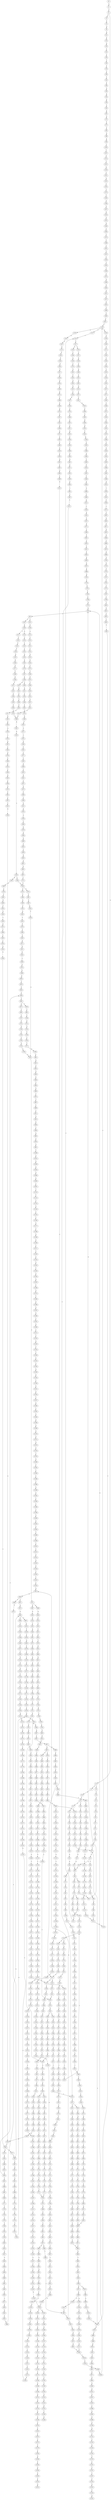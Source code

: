 strict digraph  {
	S0 -> S1 [ label = G ];
	S1 -> S2 [ label = T ];
	S2 -> S3 [ label = T ];
	S2 -> S4 [ label = G ];
	S3 -> S5 [ label = C ];
	S4 -> S6 [ label = C ];
	S4 -> S7 [ label = T ];
	S5 -> S8 [ label = A ];
	S6 -> S9 [ label = T ];
	S7 -> S10 [ label = C ];
	S8 -> S11 [ label = A ];
	S9 -> S12 [ label = A ];
	S10 -> S13 [ label = T ];
	S11 -> S14 [ label = G ];
	S12 -> S15 [ label = C ];
	S13 -> S16 [ label = T ];
	S13 -> S17 [ label = C ];
	S14 -> S18 [ label = A ];
	S15 -> S19 [ label = C ];
	S16 -> S20 [ label = C ];
	S17 -> S21 [ label = C ];
	S18 -> S22 [ label = C ];
	S19 -> S23 [ label = T ];
	S20 -> S24 [ label = G ];
	S21 -> S25 [ label = G ];
	S22 -> S26 [ label = C ];
	S23 -> S27 [ label = G ];
	S24 -> S28 [ label = G ];
	S25 -> S29 [ label = T ];
	S26 -> S30 [ label = T ];
	S27 -> S31 [ label = T ];
	S28 -> S32 [ label = T ];
	S29 -> S33 [ label = T ];
	S30 -> S34 [ label = T ];
	S31 -> S35 [ label = C ];
	S32 -> S36 [ label = C ];
	S33 -> S37 [ label = C ];
	S34 -> S38 [ label = T ];
	S35 -> S39 [ label = C ];
	S36 -> S40 [ label = C ];
	S37 -> S41 [ label = C ];
	S38 -> S42 [ label = T ];
	S39 -> S43 [ label = T ];
	S40 -> S44 [ label = T ];
	S41 -> S45 [ label = T ];
	S42 -> S46 [ label = T ];
	S43 -> S47 [ label = T ];
	S44 -> S48 [ label = T ];
	S45 -> S49 [ label = T ];
	S46 -> S50 [ label = G ];
	S47 -> S51 [ label = G ];
	S48 -> S52 [ label = G ];
	S49 -> S53 [ label = A ];
	S50 -> S54 [ label = A ];
	S51 -> S55 [ label = A ];
	S51 -> S56 [ label = T ];
	S52 -> S57 [ label = A ];
	S53 -> S58 [ label = A ];
	S54 -> S59 [ label = A ];
	S55 -> S60 [ label = A ];
	S56 -> S61 [ label = A ];
	S57 -> S60 [ label = A ];
	S58 -> S62 [ label = A ];
	S59 -> S63 [ label = C ];
	S60 -> S64 [ label = C ];
	S61 -> S65 [ label = G ];
	S62 -> S66 [ label = C ];
	S63 -> S67 [ label = A ];
	S64 -> S68 [ label = T ];
	S64 -> S69 [ label = A ];
	S65 -> S70 [ label = G ];
	S66 -> S71 [ label = A ];
	S67 -> S72 [ label = G ];
	S68 -> S73 [ label = T ];
	S69 -> S74 [ label = G ];
	S70 -> S75 [ label = A ];
	S71 -> S76 [ label = G ];
	S72 -> S77 [ label = T ];
	S73 -> S78 [ label = C ];
	S74 -> S79 [ label = G ];
	S75 -> S80 [ label = G ];
	S76 -> S81 [ label = G ];
	S77 -> S82 [ label = T ];
	S78 -> S83 [ label = A ];
	S79 -> S84 [ label = G ];
	S79 -> S85 [ label = T ];
	S80 -> S86 [ label = A ];
	S81 -> S87 [ label = T ];
	S82 -> S88 [ label = G ];
	S83 -> S89 [ label = A ];
	S84 -> S90 [ label = T ];
	S85 -> S91 [ label = C ];
	S86 -> S92 [ label = G ];
	S87 -> S93 [ label = C ];
	S88 -> S94 [ label = A ];
	S89 -> S95 [ label = C ];
	S90 -> S96 [ label = C ];
	S91 -> S97 [ label = C ];
	S92 -> S98 [ label = G ];
	S93 -> S99 [ label = T ];
	S94 -> S100 [ label = C ];
	S95 -> S101 [ label = C ];
	S95 -> S102 [ label = T ];
	S96 -> S103 [ label = C ];
	S97 -> S104 [ label = C ];
	S98 -> S105 [ label = T ];
	S99 -> S106 [ label = C ];
	S100 -> S107 [ label = T ];
	S101 -> S108 [ label = G ];
	S102 -> S109 [ label = G ];
	S103 -> S110 [ label = G ];
	S104 -> S111 [ label = T ];
	S105 -> S112 [ label = C ];
	S106 -> S113 [ label = T ];
	S107 -> S114 [ label = G ];
	S108 -> S115 [ label = G ];
	S109 -> S116 [ label = G ];
	S109 -> S117 [ label = C ];
	S110 -> S118 [ label = C ];
	S111 -> S119 [ label = T ];
	S112 -> S120 [ label = C ];
	S113 -> S121 [ label = C ];
	S114 -> S122 [ label = T ];
	S115 -> S123 [ label = C ];
	S116 -> S124 [ label = C ];
	S117 -> S125 [ label = C ];
	S118 -> S126 [ label = C ];
	S119 -> S127 [ label = C ];
	S120 -> S128 [ label = C ];
	S121 -> S129 [ label = C ];
	S122 -> S130 [ label = A ];
	S123 -> S131 [ label = C ];
	S124 -> S132 [ label = C ];
	S125 -> S133 [ label = C ];
	S126 -> S134 [ label = G ];
	S127 -> S135 [ label = T ];
	S127 -> S136 [ label = G ];
	S128 -> S137 [ label = T ];
	S128 -> S138 [ label = A ];
	S128 -> S139 [ label = G ];
	S129 -> S140 [ label = G ];
	S130 -> S141 [ label = C ];
	S131 -> S142 [ label = C ];
	S132 -> S143 [ label = C ];
	S133 -> S144 [ label = T ];
	S134 -> S145 [ label = C ];
	S134 -> S146 [ label = G ];
	S135 -> S147 [ label = C ];
	S136 -> S148 [ label = C ];
	S137 -> S119 [ label = T ];
	S138 -> S149 [ label = G ];
	S139 -> S150 [ label = G ];
	S140 -> S151 [ label = T ];
	S141 -> S152 [ label = A ];
	S142 -> S153 [ label = A ];
	S143 -> S154 [ label = A ];
	S144 -> S155 [ label = A ];
	S145 -> S156 [ label = A ];
	S146 -> S157 [ label = A ];
	S147 -> S158 [ label = G ];
	S148 -> S159 [ label = A ];
	S149 -> S160 [ label = A ];
	S150 -> S161 [ label = A ];
	S151 -> S162 [ label = A ];
	S152 -> S163 [ label = C ];
	S153 -> S164 [ label = G ];
	S154 -> S165 [ label = G ];
	S155 -> S166 [ label = G ];
	S156 -> S167 [ label = C ];
	S157 -> S168 [ label = A ];
	S158 -> S169 [ label = T ];
	S159 -> S170 [ label = C ];
	S160 -> S171 [ label = G ];
	S161 -> S172 [ label = G ];
	S162 -> S173 [ label = C ];
	S163 -> S174 [ label = T ];
	S164 -> S175 [ label = T ];
	S165 -> S176 [ label = G ];
	S166 -> S177 [ label = G ];
	S167 -> S178 [ label = G ];
	S168 -> S179 [ label = C ];
	S169 -> S180 [ label = A ];
	S170 -> S181 [ label = G ];
	S171 -> S182 [ label = C ];
	S172 -> S183 [ label = G ];
	S173 -> S184 [ label = A ];
	S174 -> S185 [ label = T ];
	S175 -> S186 [ label = T ];
	S176 -> S187 [ label = T ];
	S177 -> S188 [ label = T ];
	S178 -> S189 [ label = C ];
	S179 -> S190 [ label = T ];
	S180 -> S191 [ label = C ];
	S181 -> S192 [ label = T ];
	S182 -> S193 [ label = C ];
	S183 -> S194 [ label = C ];
	S184 -> S195 [ label = T ];
	S185 -> S196 [ label = G ];
	S186 -> S197 [ label = G ];
	S187 -> S198 [ label = G ];
	S188 -> S199 [ label = G ];
	S189 -> S200 [ label = G ];
	S190 -> S201 [ label = G ];
	S191 -> S202 [ label = G ];
	S192 -> S203 [ label = G ];
	S193 -> S204 [ label = A ];
	S194 -> S205 [ label = G ];
	S195 -> S206 [ label = G ];
	S196 -> S207 [ label = G ];
	S197 -> S208 [ label = T ];
	S198 -> S209 [ label = C ];
	S198 -> S210 [ label = G ];
	S199 -> S211 [ label = T ];
	S200 -> S212 [ label = C ];
	S201 -> S213 [ label = C ];
	S202 -> S214 [ label = G ];
	S203 -> S215 [ label = G ];
	S204 -> S216 [ label = C ];
	S205 -> S217 [ label = T ];
	S206 -> S218 [ label = G ];
	S207 -> S219 [ label = A ];
	S208 -> S220 [ label = G ];
	S209 -> S221 [ label = G ];
	S210 -> S222 [ label = G ];
	S211 -> S223 [ label = G ];
	S212 -> S224 [ label = A ];
	S212 -> S225 [ label = G ];
	S213 -> S226 [ label = A ];
	S214 -> S227 [ label = C ];
	S215 -> S228 [ label = C ];
	S216 -> S229 [ label = G ];
	S217 -> S230 [ label = G ];
	S218 -> S231 [ label = C ];
	S219 -> S232 [ label = G ];
	S220 -> S233 [ label = C ];
	S221 -> S234 [ label = C ];
	S222 -> S235 [ label = C ];
	S223 -> S236 [ label = C ];
	S224 -> S237 [ label = G ];
	S225 -> S238 [ label = C ];
	S225 -> S239 [ label = G ];
	S226 -> S240 [ label = A ];
	S227 -> S241 [ label = T ];
	S228 -> S242 [ label = G ];
	S229 -> S243 [ label = G ];
	S230 -> S244 [ label = G ];
	S231 -> S245 [ label = G ];
	S232 -> S246 [ label = A ];
	S233 -> S247 [ label = G ];
	S234 -> S248 [ label = G ];
	S235 -> S249 [ label = T ];
	S236 -> S250 [ label = G ];
	S237 -> S251 [ label = C ];
	S238 -> S252 [ label = G ];
	S239 -> S253 [ label = C ];
	S240 -> S254 [ label = C ];
	S241 -> S255 [ label = A ];
	S242 -> S256 [ label = T ];
	S243 -> S257 [ label = T ];
	S244 -> S258 [ label = T ];
	S245 -> S259 [ label = C ];
	S246 -> S260 [ label = C ];
	S247 -> S261 [ label = T ];
	S248 -> S262 [ label = T ];
	S249 -> S263 [ label = T ];
	S250 -> S264 [ label = T ];
	S251 -> S265 [ label = C ];
	S252 -> S266 [ label = T ];
	S253 -> S267 [ label = T ];
	S254 -> S268 [ label = C ];
	S255 -> S269 [ label = C ];
	S256 -> S270 [ label = C ];
	S257 -> S271 [ label = T ];
	S258 -> S272 [ label = A ];
	S259 -> S273 [ label = C ];
	S260 -> S274 [ label = C ];
	S261 -> S275 [ label = C ];
	S262 -> S276 [ label = C ];
	S263 -> S277 [ label = C ];
	S264 -> S278 [ label = C ];
	S265 -> S279 [ label = G ];
	S266 -> S280 [ label = C ];
	S267 -> S281 [ label = G ];
	S268 -> S282 [ label = A ];
	S269 -> S283 [ label = T ];
	S270 -> S284 [ label = C ];
	S271 -> S285 [ label = A ];
	S272 -> S286 [ label = T ];
	S273 -> S287 [ label = C ];
	S274 -> S288 [ label = C ];
	S275 -> S289 [ label = G ];
	S276 -> S290 [ label = G ];
	S277 -> S291 [ label = G ];
	S278 -> S289 [ label = G ];
	S279 -> S292 [ label = G ];
	S280 -> S293 [ label = G ];
	S281 -> S294 [ label = G ];
	S282 -> S295 [ label = G ];
	S283 -> S296 [ label = G ];
	S284 -> S297 [ label = C ];
	S285 -> S298 [ label = C ];
	S286 -> S299 [ label = G ];
	S287 -> S300 [ label = C ];
	S288 -> S301 [ label = C ];
	S289 -> S302 [ label = A ];
	S290 -> S303 [ label = T ];
	S291 -> S304 [ label = A ];
	S292 -> S305 [ label = C ];
	S292 -> S306 [ label = T ];
	S293 -> S307 [ label = A ];
	S294 -> S308 [ label = A ];
	S295 -> S309 [ label = A ];
	S296 -> S310 [ label = G ];
	S297 -> S311 [ label = C ];
	S298 -> S312 [ label = T ];
	S299 -> S313 [ label = A ];
	S300 -> S314 [ label = C ];
	S301 -> S315 [ label = C ];
	S302 -> S316 [ label = A ];
	S303 -> S317 [ label = G ];
	S304 -> S318 [ label = A ];
	S305 -> S319 [ label = A ];
	S306 -> S320 [ label = G ];
	S307 -> S321 [ label = C ];
	S308 -> S322 [ label = A ];
	S309 -> S323 [ label = A ];
	S310 -> S324 [ label = T ];
	S311 -> S325 [ label = A ];
	S312 -> S326 [ label = G ];
	S313 -> S327 [ label = G ];
	S314 -> S328 [ label = A ];
	S315 -> S329 [ label = C ];
	S316 -> S330 [ label = C ];
	S317 -> S331 [ label = C ];
	S318 -> S332 [ label = C ];
	S319 -> S333 [ label = C ];
	S320 -> S334 [ label = G ];
	S321 -> S335 [ label = G ];
	S322 -> S336 [ label = T ];
	S323 -> S337 [ label = C ];
	S324 -> S338 [ label = G ];
	S325 -> S339 [ label = C ];
	S326 -> S340 [ label = C ];
	S327 -> S341 [ label = C ];
	S328 -> S342 [ label = C ];
	S329 -> S343 [ label = T ];
	S330 -> S344 [ label = C ];
	S330 -> S345 [ label = A ];
	S331 -> S346 [ label = A ];
	S332 -> S347 [ label = A ];
	S333 -> S348 [ label = T ];
	S334 -> S349 [ label = A ];
	S335 -> S350 [ label = C ];
	S336 -> S351 [ label = G ];
	S337 -> S352 [ label = A ];
	S338 -> S353 [ label = C ];
	S339 -> S354 [ label = T ];
	S340 -> S355 [ label = A ];
	S341 -> S356 [ label = G ];
	S342 -> S357 [ label = T ];
	S343 -> S358 [ label = T ];
	S344 -> S359 [ label = T ];
	S345 -> S360 [ label = C ];
	S346 -> S361 [ label = T ];
	S347 -> S362 [ label = C ];
	S348 -> S363 [ label = T ];
	S349 -> S364 [ label = A ];
	S350 -> S365 [ label = G ];
	S351 -> S366 [ label = G ];
	S352 -> S367 [ label = G ];
	S353 -> S368 [ label = T ];
	S354 -> S369 [ label = T ];
	S355 -> S370 [ label = G ];
	S356 -> S371 [ label = G ];
	S357 -> S372 [ label = T ];
	S358 -> S373 [ label = C ];
	S359 -> S374 [ label = T ];
	S359 -> S375 [ label = G ];
	S360 -> S376 [ label = C ];
	S361 -> S377 [ label = C ];
	S362 -> S378 [ label = G ];
	S363 -> S379 [ label = C ];
	S364 -> S380 [ label = G ];
	S365 -> S381 [ label = C ];
	S366 -> S382 [ label = G ];
	S367 -> S383 [ label = C ];
	S368 -> S384 [ label = A ];
	S369 -> S385 [ label = G ];
	S370 -> S386 [ label = A ];
	S371 -> S387 [ label = T ];
	S372 -> S388 [ label = T ];
	S373 -> S389 [ label = A ];
	S374 -> S390 [ label = C ];
	S375 -> S391 [ label = T ];
	S376 -> S392 [ label = C ];
	S377 -> S393 [ label = C ];
	S378 -> S394 [ label = C ];
	S379 -> S395 [ label = A ];
	S380 -> S396 [ label = A ];
	S381 -> S397 [ label = C ];
	S382 -> S398 [ label = G ];
	S383 -> S399 [ label = C ];
	S384 -> S400 [ label = C ];
	S385 -> S401 [ label = A ];
	S386 -> S402 [ label = C ];
	S387 -> S403 [ label = C ];
	S388 -> S404 [ label = A ];
	S389 -> S405 [ label = G ];
	S390 -> S406 [ label = G ];
	S391 -> S407 [ label = C ];
	S392 -> S408 [ label = G ];
	S393 -> S409 [ label = G ];
	S394 -> S410 [ label = G ];
	S395 -> S411 [ label = G ];
	S396 -> S412 [ label = A ];
	S397 -> S413 [ label = T ];
	S398 -> S414 [ label = T ];
	S399 -> S415 [ label = G ];
	S400 -> S416 [ label = T ];
	S401 -> S417 [ label = G ];
	S402 -> S418 [ label = G ];
	S403 -> S419 [ label = G ];
	S404 -> S420 [ label = G ];
	S405 -> S421 [ label = A ];
	S406 -> S422 [ label = T ];
	S407 -> S423 [ label = G ];
	S408 -> S424 [ label = T ];
	S409 -> S425 [ label = C ];
	S410 -> S426 [ label = C ];
	S411 -> S427 [ label = C ];
	S412 -> S428 [ label = C ];
	S413 -> S429 [ label = C ];
	S414 -> S430 [ label = C ];
	S415 -> S431 [ label = T ];
	S416 -> S432 [ label = G ];
	S417 -> S433 [ label = C ];
	S418 -> S434 [ label = G ];
	S419 -> S435 [ label = C ];
	S420 -> S436 [ label = C ];
	S421 -> S437 [ label = G ];
	S422 -> S438 [ label = A ];
	S423 -> S439 [ label = C ];
	S424 -> S440 [ label = A ];
	S425 -> S441 [ label = A ];
	S426 -> S442 [ label = A ];
	S427 -> S443 [ label = C ];
	S428 -> S444 [ label = G ];
	S429 -> S445 [ label = G ];
	S430 -> S446 [ label = C ];
	S431 -> S447 [ label = C ];
	S432 -> S448 [ label = T ];
	S433 -> S449 [ label = C ];
	S434 -> S450 [ label = A ];
	S435 -> S451 [ label = A ];
	S436 -> S452 [ label = C ];
	S437 -> S453 [ label = G ];
	S438 -> S454 [ label = C ];
	S439 -> S455 [ label = G ];
	S440 -> S456 [ label = C ];
	S441 -> S457 [ label = C ];
	S442 -> S458 [ label = C ];
	S443 -> S459 [ label = G ];
	S444 -> S460 [ label = G ];
	S445 -> S461 [ label = G ];
	S446 -> S462 [ label = G ];
	S447 -> S463 [ label = C ];
	S448 -> S464 [ label = A ];
	S449 -> S465 [ label = G ];
	S450 -> S466 [ label = C ];
	S451 -> S467 [ label = C ];
	S452 -> S468 [ label = G ];
	S453 -> S469 [ label = T ];
	S454 -> S470 [ label = T ];
	S455 -> S471 [ label = C ];
	S456 -> S472 [ label = G ];
	S457 -> S473 [ label = G ];
	S458 -> S474 [ label = G ];
	S459 -> S475 [ label = C ];
	S460 -> S476 [ label = C ];
	S461 -> S477 [ label = G ];
	S462 -> S478 [ label = C ];
	S463 -> S479 [ label = T ];
	S464 -> S480 [ label = A ];
	S465 -> S481 [ label = C ];
	S466 -> S482 [ label = A ];
	S467 -> S483 [ label = G ];
	S468 -> S484 [ label = T ];
	S469 -> S485 [ label = C ];
	S470 -> S486 [ label = T ];
	S471 -> S487 [ label = G ];
	S471 -> S488 [ label = A ];
	S472 -> S489 [ label = T ];
	S473 -> S490 [ label = T ];
	S474 -> S491 [ label = T ];
	S475 -> S492 [ label = C ];
	S476 -> S493 [ label = A ];
	S477 -> S494 [ label = C ];
	S478 -> S126 [ label = C ];
	S479 -> S495 [ label = C ];
	S480 -> S496 [ label = C ];
	S481 -> S497 [ label = C ];
	S482 -> S498 [ label = C ];
	S483 -> S499 [ label = C ];
	S484 -> S500 [ label = C ];
	S485 -> S501 [ label = C ];
	S486 -> S502 [ label = C ];
	S487 -> S503 [ label = A ];
	S488 -> S504 [ label = A ];
	S489 -> S505 [ label = C ];
	S490 -> S506 [ label = C ];
	S491 -> S507 [ label = C ];
	S492 -> S508 [ label = C ];
	S493 -> S509 [ label = C ];
	S494 -> S510 [ label = T ];
	S495 -> S511 [ label = T ];
	S496 -> S512 [ label = A ];
	S497 -> S513 [ label = C ];
	S498 -> S514 [ label = A ];
	S499 -> S515 [ label = G ];
	S500 -> S516 [ label = C ];
	S501 -> S128 [ label = C ];
	S502 -> S517 [ label = A ];
	S503 -> S518 [ label = G ];
	S504 -> S519 [ label = C ];
	S505 -> S520 [ label = C ];
	S506 -> S521 [ label = G ];
	S507 -> S522 [ label = C ];
	S508 -> S523 [ label = C ];
	S509 -> S524 [ label = C ];
	S509 -> S525 [ label = T ];
	S510 -> S526 [ label = C ];
	S511 -> S527 [ label = G ];
	S512 -> S528 [ label = C ];
	S513 -> S523 [ label = C ];
	S514 -> S529 [ label = C ];
	S515 -> S212 [ label = C ];
	S516 -> S530 [ label = C ];
	S517 -> S531 [ label = A ];
	S518 -> S532 [ label = C ];
	S519 -> S533 [ label = C ];
	S520 -> S534 [ label = A ];
	S521 -> S535 [ label = A ];
	S522 -> S536 [ label = A ];
	S523 -> S537 [ label = T ];
	S524 -> S538 [ label = G ];
	S525 -> S539 [ label = G ];
	S526 -> S540 [ label = A ];
	S527 -> S541 [ label = T ];
	S528 -> S542 [ label = A ];
	S529 -> S543 [ label = C ];
	S530 -> S544 [ label = A ];
	S531 -> S545 [ label = G ];
	S532 -> S546 [ label = A ];
	S533 -> S547 [ label = C ];
	S534 -> S548 [ label = G ];
	S535 -> S549 [ label = G ];
	S536 -> S550 [ label = G ];
	S537 -> S551 [ label = T ];
	S537 -> S552 [ label = C ];
	S538 -> S553 [ label = G ];
	S539 -> S554 [ label = G ];
	S540 -> S555 [ label = C ];
	S541 -> S556 [ label = C ];
	S542 -> S557 [ label = C ];
	S543 -> S558 [ label = T ];
	S544 -> S559 [ label = C ];
	S545 -> S560 [ label = C ];
	S546 -> S561 [ label = G ];
	S547 -> S562 [ label = G ];
	S548 -> S563 [ label = C ];
	S549 -> S564 [ label = C ];
	S550 -> S563 [ label = C ];
	S551 -> S565 [ label = C ];
	S552 -> S566 [ label = C ];
	S553 -> S567 [ label = G ];
	S554 -> S568 [ label = G ];
	S555 -> S569 [ label = G ];
	S556 -> S570 [ label = G ];
	S557 -> S571 [ label = G ];
	S558 -> S572 [ label = C ];
	S559 -> S573 [ label = C ];
	S560 -> S574 [ label = G ];
	S561 -> S575 [ label = T ];
	S562 -> S576 [ label = T ];
	S563 -> S577 [ label = T ];
	S563 -> S578 [ label = G ];
	S564 -> S579 [ label = G ];
	S565 -> S580 [ label = A ];
	S566 -> S581 [ label = A ];
	S567 -> S582 [ label = A ];
	S568 -> S583 [ label = A ];
	S569 -> S584 [ label = T ];
	S570 -> S585 [ label = T ];
	S571 -> S586 [ label = C ];
	S572 -> S587 [ label = T ];
	S573 -> S588 [ label = A ];
	S574 -> S589 [ label = A ];
	S575 -> S590 [ label = G ];
	S576 -> S591 [ label = A ];
	S577 -> S592 [ label = T ];
	S578 -> S593 [ label = A ];
	S579 -> S594 [ label = A ];
	S580 -> S595 [ label = C ];
	S581 -> S596 [ label = C ];
	S582 -> S597 [ label = A ];
	S583 -> S598 [ label = A ];
	S584 -> S599 [ label = C ];
	S585 -> S600 [ label = G ];
	S586 -> S601 [ label = T ];
	S587 -> S602 [ label = A ];
	S588 -> S603 [ label = C ];
	S589 -> S604 [ label = G ];
	S590 -> S605 [ label = C ];
	S591 -> S606 [ label = C ];
	S592 -> S607 [ label = C ];
	S593 -> S608 [ label = G ];
	S594 -> S609 [ label = G ];
	S595 -> S610 [ label = G ];
	S596 -> S611 [ label = C ];
	S597 -> S612 [ label = T ];
	S598 -> S613 [ label = C ];
	S599 -> S614 [ label = C ];
	S600 -> S615 [ label = G ];
	S601 -> S616 [ label = C ];
	S602 -> S617 [ label = G ];
	S603 -> S618 [ label = C ];
	S604 -> S619 [ label = T ];
	S605 -> S620 [ label = A ];
	S606 -> S621 [ label = A ];
	S607 -> S622 [ label = A ];
	S608 -> S623 [ label = T ];
	S609 -> S624 [ label = T ];
	S610 -> S625 [ label = C ];
	S611 -> S626 [ label = C ];
	S612 -> S627 [ label = T ];
	S613 -> S628 [ label = T ];
	S614 -> S629 [ label = A ];
	S615 -> S630 [ label = T ];
	S616 -> S631 [ label = C ];
	S617 -> S632 [ label = A ];
	S618 -> S633 [ label = G ];
	S619 -> S634 [ label = C ];
	S620 -> S635 [ label = A ];
	S621 -> S636 [ label = G ];
	S622 -> S637 [ label = C ];
	S623 -> S638 [ label = C ];
	S624 -> S639 [ label = C ];
	S625 -> S640 [ label = T ];
	S626 -> S641 [ label = G ];
	S627 -> S642 [ label = G ];
	S628 -> S643 [ label = G ];
	S629 -> S550 [ label = G ];
	S630 -> S644 [ label = A ];
	S631 -> S645 [ label = T ];
	S632 -> S646 [ label = A ];
	S633 -> S647 [ label = A ];
	S634 -> S648 [ label = C ];
	S635 -> S649 [ label = C ];
	S636 -> S650 [ label = C ];
	S637 -> S651 [ label = G ];
	S638 -> S648 [ label = C ];
	S638 -> S652 [ label = T ];
	S639 -> S653 [ label = G ];
	S640 -> S654 [ label = C ];
	S641 -> S655 [ label = C ];
	S642 -> S656 [ label = A ];
	S643 -> S657 [ label = G ];
	S644 -> S658 [ label = C ];
	S645 -> S659 [ label = A ];
	S646 -> S660 [ label = C ];
	S647 -> S661 [ label = T ];
	S648 -> S662 [ label = C ];
	S649 -> S663 [ label = A ];
	S650 -> S664 [ label = A ];
	S651 -> S665 [ label = C ];
	S652 -> S666 [ label = C ];
	S653 -> S667 [ label = A ];
	S654 -> S668 [ label = C ];
	S655 -> S669 [ label = C ];
	S656 -> S670 [ label = A ];
	S657 -> S671 [ label = A ];
	S658 -> S672 [ label = C ];
	S659 -> S673 [ label = G ];
	S660 -> S674 [ label = G ];
	S661 -> S675 [ label = C ];
	S662 -> S676 [ label = T ];
	S662 -> S677 [ label = G ];
	S663 -> S678 [ label = G ];
	S664 -> S679 [ label = G ];
	S665 -> S680 [ label = C ];
	S666 -> S681 [ label = G ];
	S667 -> S682 [ label = A ];
	S668 -> S683 [ label = G ];
	S669 -> S684 [ label = G ];
	S670 -> S685 [ label = C ];
	S671 -> S686 [ label = C ];
	S672 -> S687 [ label = G ];
	S673 -> S688 [ label = A ];
	S674 -> S689 [ label = A ];
	S675 -> S690 [ label = G ];
	S676 -> S691 [ label = C ];
	S677 -> S692 [ label = C ];
	S678 -> S693 [ label = C ];
	S679 -> S694 [ label = G ];
	S680 -> S695 [ label = C ];
	S681 -> S696 [ label = T ];
	S682 -> S697 [ label = C ];
	S683 -> S698 [ label = G ];
	S684 -> S699 [ label = G ];
	S685 -> S700 [ label = C ];
	S686 -> S701 [ label = C ];
	S687 -> S702 [ label = G ];
	S688 -> S703 [ label = A ];
	S689 -> S704 [ label = G ];
	S690 -> S705 [ label = G ];
	S691 -> S706 [ label = C ];
	S692 -> S707 [ label = C ];
	S693 -> S708 [ label = T ];
	S694 -> S709 [ label = T ];
	S695 -> S710 [ label = T ];
	S696 -> S711 [ label = C ];
	S697 -> S712 [ label = C ];
	S698 -> S713 [ label = T ];
	S699 -> S714 [ label = T ];
	S700 -> S715 [ label = C ];
	S701 -> S716 [ label = C ];
	S702 -> S717 [ label = T ];
	S703 -> S718 [ label = C ];
	S704 -> S719 [ label = G ];
	S705 -> S720 [ label = T ];
	S706 -> S721 [ label = G ];
	S707 -> S722 [ label = T ];
	S708 -> S723 [ label = A ];
	S709 -> S724 [ label = G ];
	S710 -> S725 [ label = T ];
	S711 -> S726 [ label = T ];
	S712 -> S359 [ label = T ];
	S713 -> S727 [ label = T ];
	S714 -> S728 [ label = C ];
	S715 -> S729 [ label = G ];
	S716 -> S730 [ label = G ];
	S717 -> S731 [ label = G ];
	S718 -> S732 [ label = T ];
	S719 -> S733 [ label = T ];
	S720 -> S734 [ label = T ];
	S721 -> S735 [ label = G ];
	S722 -> S736 [ label = G ];
	S723 -> S737 [ label = C ];
	S724 -> S738 [ label = C ];
	S725 -> S739 [ label = C ];
	S726 -> S740 [ label = G ];
	S727 -> S741 [ label = G ];
	S728 -> S742 [ label = C ];
	S729 -> S743 [ label = T ];
	S730 -> S744 [ label = T ];
	S731 -> S745 [ label = G ];
	S732 -> S746 [ label = T ];
	S733 -> S747 [ label = G ];
	S734 -> S748 [ label = C ];
	S735 -> S749 [ label = T ];
	S736 -> S750 [ label = T ];
	S737 -> S751 [ label = G ];
	S738 -> S752 [ label = A ];
	S739 -> S753 [ label = A ];
	S740 -> S754 [ label = T ];
	S741 -> S755 [ label = C ];
	S742 -> S756 [ label = C ];
	S743 -> S757 [ label = C ];
	S744 -> S758 [ label = C ];
	S745 -> S759 [ label = T ];
	S746 -> S760 [ label = C ];
	S747 -> S761 [ label = T ];
	S748 -> S762 [ label = C ];
	S749 -> S763 [ label = C ];
	S750 -> S764 [ label = C ];
	S751 -> S765 [ label = A ];
	S752 -> S766 [ label = C ];
	S753 -> S767 [ label = T ];
	S754 -> S768 [ label = T ];
	S755 -> S769 [ label = A ];
	S756 -> S770 [ label = A ];
	S757 -> S771 [ label = T ];
	S758 -> S772 [ label = T ];
	S759 -> S773 [ label = T ];
	S760 -> S774 [ label = A ];
	S761 -> S775 [ label = C ];
	S762 -> S776 [ label = A ];
	S763 -> S777 [ label = T ];
	S764 -> S778 [ label = G ];
	S765 -> S779 [ label = G ];
	S766 -> S780 [ label = G ];
	S767 -> S781 [ label = C ];
	S768 -> S782 [ label = C ];
	S769 -> S783 [ label = C ];
	S770 -> S784 [ label = G ];
	S771 -> S785 [ label = C ];
	S772 -> S785 [ label = C ];
	S773 -> S786 [ label = A ];
	S774 -> S89 [ label = A ];
	S775 -> S787 [ label = C ];
	S776 -> S788 [ label = G ];
	S777 -> S789 [ label = G ];
	S778 -> S790 [ label = C ];
	S779 -> S791 [ label = A ];
	S780 -> S792 [ label = C ];
	S781 -> S793 [ label = C ];
	S782 -> S794 [ label = C ];
	S783 -> S795 [ label = T ];
	S784 -> S796 [ label = T ];
	S785 -> S797 [ label = G ];
	S786 -> S798 [ label = G ];
	S787 -> S799 [ label = C ];
	S788 -> S800 [ label = T ];
	S789 -> S801 [ label = G ];
	S790 -> S455 [ label = G ];
	S791 -> S802 [ label = A ];
	S792 -> S803 [ label = G ];
	S793 -> S804 [ label = A ];
	S794 -> S805 [ label = G ];
	S795 -> S806 [ label = G ];
	S796 -> S807 [ label = G ];
	S797 -> S808 [ label = G ];
	S798 -> S809 [ label = A ];
	S799 -> S810 [ label = T ];
	S800 -> S811 [ label = G ];
	S801 -> S812 [ label = A ];
	S802 -> S813 [ label = C ];
	S803 -> S814 [ label = G ];
	S804 -> S815 [ label = G ];
	S805 -> S816 [ label = T ];
	S806 -> S817 [ label = G ];
	S807 -> S818 [ label = G ];
	S808 -> S819 [ label = C ];
	S809 -> S820 [ label = A ];
	S810 -> S821 [ label = G ];
	S811 -> S822 [ label = G ];
	S812 -> S823 [ label = G ];
	S813 -> S824 [ label = T ];
	S814 -> S825 [ label = T ];
	S815 -> S826 [ label = A ];
	S816 -> S827 [ label = G ];
	S817 -> S828 [ label = T ];
	S818 -> S829 [ label = T ];
	S819 -> S830 [ label = A ];
	S820 -> S831 [ label = G ];
	S821 -> S832 [ label = T ];
	S822 -> S833 [ label = T ];
	S823 -> S834 [ label = G ];
	S824 -> S835 [ label = G ];
	S825 -> S836 [ label = G ];
	S826 -> S837 [ label = A ];
	S827 -> S838 [ label = G ];
	S828 -> S839 [ label = C ];
	S829 -> S840 [ label = C ];
	S830 -> S841 [ label = C ];
	S831 -> S842 [ label = G ];
	S832 -> S843 [ label = C ];
	S833 -> S840 [ label = C ];
	S834 -> S844 [ label = G ];
	S835 -> S845 [ label = G ];
	S836 -> S846 [ label = C ];
	S837 -> S847 [ label = C ];
	S838 -> S848 [ label = C ];
	S839 -> S849 [ label = G ];
	S840 -> S850 [ label = G ];
	S841 -> S851 [ label = C ];
	S842 -> S852 [ label = G ];
	S843 -> S853 [ label = C ];
	S844 -> S854 [ label = T ];
	S845 -> S855 [ label = C ];
	S846 -> S856 [ label = C ];
	S847 -> S857 [ label = C ];
	S848 -> S858 [ label = C ];
	S849 -> S859 [ label = T ];
	S850 -> S860 [ label = T ];
	S851 -> S861 [ label = G ];
	S852 -> S862 [ label = G ];
	S853 -> S863 [ label = T ];
	S854 -> S864 [ label = G ];
	S855 -> S865 [ label = G ];
	S856 -> S866 [ label = G ];
	S857 -> S867 [ label = A ];
	S857 -> S868 [ label = G ];
	S858 -> S869 [ label = C ];
	S859 -> S870 [ label = C ];
	S860 -> S871 [ label = C ];
	S861 -> S872 [ label = A ];
	S862 -> S873 [ label = G ];
	S863 -> S874 [ label = A ];
	S863 -> S47 [ label = T ];
	S864 -> S875 [ label = T ];
	S865 -> S876 [ label = C ];
	S866 -> S877 [ label = C ];
	S867 -> S878 [ label = G ];
	S867 -> S879 [ label = C ];
	S868 -> S880 [ label = G ];
	S869 -> S881 [ label = G ];
	S870 -> S882 [ label = C ];
	S871 -> S882 [ label = C ];
	S872 -> S883 [ label = G ];
	S872 -> S884 [ label = A ];
	S873 -> S885 [ label = T ];
	S874 -> S886 [ label = C ];
	S875 -> S887 [ label = T ];
	S876 -> S888 [ label = A ];
	S877 -> S889 [ label = A ];
	S878 -> S890 [ label = A ];
	S879 -> S891 [ label = C ];
	S880 -> S892 [ label = A ];
	S881 -> S893 [ label = T ];
	S882 -> S894 [ label = G ];
	S883 -> S895 [ label = T ];
	S884 -> S896 [ label = T ];
	S885 -> S897 [ label = C ];
	S886 -> S898 [ label = T ];
	S887 -> S899 [ label = C ];
	S888 -> S900 [ label = G ];
	S889 -> S901 [ label = A ];
	S890 -> S902 [ label = C ];
	S891 -> S903 [ label = A ];
	S892 -> S904 [ label = C ];
	S893 -> S905 [ label = C ];
	S894 -> S906 [ label = T ];
	S895 -> S907 [ label = C ];
	S896 -> S908 [ label = G ];
	S897 -> S909 [ label = C ];
	S898 -> S910 [ label = A ];
	S899 -> S911 [ label = C ];
	S900 -> S912 [ label = C ];
	S901 -> S913 [ label = C ];
	S902 -> S914 [ label = T ];
	S903 -> S915 [ label = C ];
	S904 -> S916 [ label = G ];
	S905 -> S917 [ label = C ];
	S906 -> S918 [ label = C ];
	S907 -> S919 [ label = C ];
	S908 -> S920 [ label = T ];
	S909 -> S921 [ label = G ];
	S910 -> S922 [ label = C ];
	S911 -> S923 [ label = A ];
	S912 -> S924 [ label = G ];
	S913 -> S925 [ label = C ];
	S914 -> S926 [ label = C ];
	S915 -> S927 [ label = C ];
	S916 -> S928 [ label = C ];
	S917 -> S929 [ label = A ];
	S918 -> S930 [ label = A ];
	S919 -> S931 [ label = A ];
	S919 -> S932 [ label = T ];
	S920 -> S933 [ label = A ];
	S921 -> S934 [ label = T ];
	S922 -> S935 [ label = C ];
	S923 -> S936 [ label = G ];
	S924 -> S937 [ label = G ];
	S925 -> S938 [ label = A ];
	S926 -> S939 [ label = C ];
	S927 -> S940 [ label = C ];
	S928 -> S941 [ label = C ];
	S929 -> S942 [ label = G ];
	S930 -> S943 [ label = C ];
	S931 -> S944 [ label = G ];
	S932 -> S945 [ label = C ];
	S933 -> S946 [ label = G ];
	S934 -> S947 [ label = C ];
	S935 -> S948 [ label = A ];
	S936 -> S949 [ label = C ];
	S937 -> S950 [ label = G ];
	S938 -> S951 [ label = G ];
	S939 -> S952 [ label = C ];
	S940 -> S953 [ label = C ];
	S941 -> S954 [ label = C ];
	S942 -> S955 [ label = T ];
	S943 -> S956 [ label = C ];
	S944 -> S957 [ label = T ];
	S944 -> S958 [ label = C ];
	S945 -> S959 [ label = G ];
	S946 -> S960 [ label = T ];
	S947 -> S961 [ label = G ];
	S948 -> S962 [ label = G ];
	S949 -> S963 [ label = A ];
	S950 -> S964 [ label = T ];
	S951 -> S965 [ label = T ];
	S952 -> S966 [ label = A ];
	S953 -> S967 [ label = T ];
	S954 -> S968 [ label = A ];
	S955 -> S969 [ label = A ];
	S956 -> S970 [ label = C ];
	S956 -> S971 [ label = G ];
	S957 -> S972 [ label = A ];
	S958 -> S973 [ label = T ];
	S959 -> S974 [ label = A ];
	S960 -> S975 [ label = T ];
	S961 -> S976 [ label = G ];
	S962 -> S977 [ label = G ];
	S963 -> S978 [ label = G ];
	S964 -> S979 [ label = G ];
	S965 -> S980 [ label = C ];
	S966 -> S981 [ label = T ];
	S967 -> S982 [ label = T ];
	S968 -> S983 [ label = T ];
	S969 -> S984 [ label = G ];
	S970 -> S985 [ label = T ];
	S971 -> S986 [ label = A ];
	S972 -> S984 [ label = G ];
	S973 -> S592 [ label = T ];
	S974 -> S987 [ label = A ];
	S975 -> S988 [ label = T ];
	S976 -> S989 [ label = A ];
	S977 -> S990 [ label = A ];
	S978 -> S991 [ label = A ];
	S979 -> S992 [ label = C ];
	S980 -> S993 [ label = G ];
	S981 -> S994 [ label = C ];
	S982 -> S995 [ label = C ];
	S983 -> S996 [ label = C ];
	S984 -> S997 [ label = G ];
	S984 -> S998 [ label = C ];
	S985 -> S999 [ label = G ];
	S986 -> S1000 [ label = A ];
	S986 -> S1001 [ label = G ];
	S987 -> S1002 [ label = C ];
	S988 -> S1003 [ label = C ];
	S989 -> S1004 [ label = A ];
	S990 -> S1005 [ label = G ];
	S991 -> S1006 [ label = T ];
	S992 -> S1007 [ label = C ];
	S993 -> S1008 [ label = C ];
	S994 -> S1009 [ label = T ];
	S995 -> S1010 [ label = C ];
	S995 -> S1011 [ label = G ];
	S996 -> S1012 [ label = G ];
	S997 -> S1013 [ label = G ];
	S998 -> S1014 [ label = T ];
	S999 -> S1015 [ label = T ];
	S1000 -> S1016 [ label = T ];
	S1001 -> S1017 [ label = T ];
	S1002 -> S1018 [ label = T ];
	S1003 -> S1019 [ label = A ];
	S1004 -> S1020 [ label = C ];
	S1005 -> S1021 [ label = A ];
	S1006 -> S1022 [ label = A ];
	S1007 -> S1023 [ label = G ];
	S1008 -> S1024 [ label = G ];
	S1009 -> S1025 [ label = G ];
	S1010 -> S1026 [ label = T ];
	S1011 -> S1027 [ label = A ];
	S1012 -> S1028 [ label = T ];
	S1013 -> S1029 [ label = T ];
	S1014 -> S1030 [ label = C ];
	S1015 -> S1031 [ label = C ];
	S1016 -> S1032 [ label = C ];
	S1017 -> S907 [ label = C ];
	S1018 -> S1033 [ label = T ];
	S1019 -> S1034 [ label = C ];
	S1020 -> S1035 [ label = A ];
	S1020 -> S1036 [ label = T ];
	S1021 -> S1037 [ label = G ];
	S1022 -> S1038 [ label = A ];
	S1023 -> S1039 [ label = C ];
	S1024 -> S1040 [ label = C ];
	S1025 -> S1041 [ label = C ];
	S1026 -> S1042 [ label = G ];
	S1027 -> S1043 [ label = T ];
	S1028 -> S1044 [ label = C ];
	S1029 -> S1045 [ label = C ];
	S1030 -> S1046 [ label = C ];
	S1031 -> S1047 [ label = C ];
	S1032 -> S1048 [ label = C ];
	S1033 -> S1049 [ label = C ];
	S1034 -> S1050 [ label = T ];
	S1035 -> S1051 [ label = G ];
	S1036 -> S1052 [ label = A ];
	S1037 -> S1053 [ label = T ];
	S1038 -> S1054 [ label = A ];
	S1039 -> S1055 [ label = C ];
	S1040 -> S1056 [ label = A ];
	S1041 -> S1057 [ label = C ];
	S1042 -> S1058 [ label = T ];
	S1043 -> S1059 [ label = C ];
	S1044 -> S1060 [ label = C ];
	S1045 -> S1061 [ label = A ];
	S1046 -> S1062 [ label = A ];
	S1047 -> S863 [ label = T ];
	S1048 -> S1063 [ label = T ];
	S1049 -> S1064 [ label = A ];
	S1050 -> S1065 [ label = C ];
	S1051 -> S1066 [ label = G ];
	S1052 -> S1067 [ label = C ];
	S1053 -> S1068 [ label = C ];
	S1054 -> S1069 [ label = A ];
	S1055 -> S1070 [ label = G ];
	S1056 -> S1071 [ label = G ];
	S1057 -> S1072 [ label = A ];
	S1058 -> S1073 [ label = C ];
	S1059 -> S1074 [ label = G ];
	S1060 -> S1075 [ label = T ];
	S1061 -> S1076 [ label = C ];
	S1062 -> S1077 [ label = C ];
	S1063 -> S1078 [ label = C ];
	S1064 -> S89 [ label = A ];
	S1065 -> S1079 [ label = C ];
	S1066 -> S1080 [ label = A ];
	S1067 -> S1081 [ label = A ];
	S1068 -> S1082 [ label = A ];
	S1069 -> S1083 [ label = A ];
	S1070 -> S1084 [ label = G ];
	S1071 -> S1085 [ label = C ];
	S1072 -> S1086 [ label = G ];
	S1073 -> S1087 [ label = C ];
	S1074 -> S1088 [ label = T ];
	S1075 -> S1089 [ label = C ];
	S1076 -> S1090 [ label = T ];
	S1077 -> S1091 [ label = C ];
	S1078 -> S1092 [ label = G ];
	S1079 -> S1093 [ label = T ];
	S1080 -> S1094 [ label = A ];
	S1081 -> S1095 [ label = A ];
	S1082 -> S1096 [ label = G ];
	S1083 -> S1097 [ label = C ];
	S1084 -> S1098 [ label = T ];
	S1085 -> S265 [ label = C ];
	S1086 -> S1099 [ label = T ];
	S1087 -> S1100 [ label = T ];
	S1088 -> S1101 [ label = T ];
	S1089 -> S1102 [ label = T ];
	S1090 -> S1103 [ label = C ];
	S1091 -> S1104 [ label = G ];
	S1092 -> S1105 [ label = A ];
	S1093 -> S1106 [ label = T ];
	S1094 -> S1107 [ label = T ];
	S1095 -> S1108 [ label = C ];
	S1096 -> S1109 [ label = G ];
	S1097 -> S1110 [ label = T ];
	S1098 -> S1111 [ label = G ];
	S1099 -> S1112 [ label = C ];
	S1100 -> S47 [ label = T ];
	S1101 -> S1113 [ label = T ];
	S1102 -> S1114 [ label = T ];
	S1103 -> S1115 [ label = G ];
	S1104 -> S1116 [ label = G ];
	S1105 -> S1117 [ label = A ];
	S1106 -> S1118 [ label = T ];
	S1107 -> S1119 [ label = A ];
	S1108 -> S1120 [ label = G ];
	S1109 -> S1121 [ label = A ];
	S1110 -> S1122 [ label = T ];
	S1111 -> S1123 [ label = G ];
	S1112 -> S1124 [ label = G ];
	S1113 -> S1125 [ label = G ];
	S1114 -> S1126 [ label = C ];
	S1115 -> S1127 [ label = C ];
	S1116 -> S1128 [ label = A ];
	S1117 -> S1002 [ label = C ];
	S1118 -> S1129 [ label = C ];
	S1119 -> S1130 [ label = G ];
	S1120 -> S1131 [ label = A ];
	S1121 -> S1132 [ label = C ];
	S1122 -> S1133 [ label = T ];
	S1123 -> S1134 [ label = T ];
	S1124 -> S1135 [ label = T ];
	S1125 -> S1136 [ label = T ];
	S1126 -> S1137 [ label = T ];
	S1127 -> S1138 [ label = T ];
	S1128 -> S1139 [ label = C ];
	S1129 -> S1140 [ label = A ];
	S1130 -> S1141 [ label = T ];
	S1131 -> S1142 [ label = A ];
	S1132 -> S1143 [ label = C ];
	S1133 -> S1144 [ label = G ];
	S1134 -> S1145 [ label = G ];
	S1135 -> S1146 [ label = A ];
	S1136 -> S1147 [ label = A ];
	S1137 -> S1148 [ label = C ];
	S1138 -> S1149 [ label = T ];
	S1139 -> S1150 [ label = G ];
	S1140 -> S1151 [ label = T ];
	S1141 -> S1152 [ label = C ];
	S1142 -> S1153 [ label = A ];
	S1143 -> S1154 [ label = A ];
	S1144 -> S1155 [ label = C ];
	S1145 -> S1156 [ label = G ];
	S1146 -> S1157 [ label = A ];
	S1147 -> S1158 [ label = G ];
	S1148 -> S1159 [ label = G ];
	S1149 -> S1160 [ label = C ];
	S1150 -> S1161 [ label = T ];
	S1151 -> S1162 [ label = C ];
	S1152 -> S1163 [ label = T ];
	S1153 -> S1164 [ label = A ];
	S1154 -> S1165 [ label = G ];
	S1155 -> S1166 [ label = C ];
	S1156 -> S1167 [ label = A ];
	S1157 -> S1168 [ label = G ];
	S1158 -> S1169 [ label = G ];
	S1159 -> S1170 [ label = G ];
	S1160 -> S1171 [ label = A ];
	S1161 -> S1172 [ label = C ];
	S1162 -> S1173 [ label = C ];
	S1163 -> S1174 [ label = C ];
	S1164 -> S1175 [ label = C ];
	S1165 -> S1176 [ label = T ];
	S1166 -> S1177 [ label = G ];
	S1167 -> S1178 [ label = A ];
	S1168 -> S1179 [ label = A ];
	S1169 -> S1180 [ label = A ];
	S1170 -> S1181 [ label = A ];
	S1171 -> S1182 [ label = T ];
	S1172 -> S1183 [ label = G ];
	S1173 -> S1184 [ label = A ];
	S1174 -> S1185 [ label = T ];
	S1175 -> S1186 [ label = A ];
	S1176 -> S1187 [ label = C ];
	S1177 -> S1188 [ label = T ];
	S1178 -> S1189 [ label = C ];
	S1179 -> S1190 [ label = C ];
	S1180 -> S1191 [ label = A ];
	S1181 -> S1192 [ label = G ];
	S1182 -> S1193 [ label = C ];
	S1183 -> S1194 [ label = T ];
	S1184 -> S815 [ label = G ];
	S1185 -> S1195 [ label = C ];
	S1186 -> S1196 [ label = G ];
	S1187 -> S1197 [ label = T ];
	S1188 -> S1198 [ label = A ];
	S1189 -> S1199 [ label = C ];
	S1190 -> S1200 [ label = G ];
	S1191 -> S1201 [ label = A ];
	S1192 -> S1202 [ label = A ];
	S1193 -> S1203 [ label = C ];
	S1194 -> S1204 [ label = G ];
	S1195 -> S1205 [ label = T ];
	S1196 -> S1206 [ label = A ];
	S1197 -> S1207 [ label = C ];
	S1198 -> S1208 [ label = G ];
	S1199 -> S1209 [ label = T ];
	S1200 -> S1210 [ label = G ];
	S1201 -> S1211 [ label = G ];
	S1202 -> S1212 [ label = G ];
	S1203 -> S804 [ label = A ];
	S1204 -> S1213 [ label = A ];
	S1205 -> S1214 [ label = G ];
	S1206 -> S1215 [ label = A ];
	S1207 -> S1216 [ label = T ];
	S1208 -> S1217 [ label = C ];
	S1209 -> S1218 [ label = C ];
	S1210 -> S1219 [ label = C ];
	S1211 -> S1220 [ label = G ];
	S1212 -> S1221 [ label = G ];
	S1213 -> S1222 [ label = C ];
	S1214 -> S1223 [ label = A ];
	S1215 -> S1224 [ label = G ];
	S1216 -> S1225 [ label = G ];
	S1217 -> S1226 [ label = C ];
	S1218 -> S1227 [ label = G ];
	S1219 -> S1228 [ label = T ];
	S1220 -> S1229 [ label = T ];
	S1221 -> S1230 [ label = T ];
	S1222 -> S1231 [ label = C ];
	S1223 -> S1232 [ label = G ];
	S1224 -> S1233 [ label = G ];
	S1225 -> S1234 [ label = T ];
	S1226 -> S1235 [ label = G ];
	S1227 -> S1236 [ label = G ];
	S1228 -> S1237 [ label = C ];
	S1229 -> S1238 [ label = C ];
	S1230 -> S112 [ label = C ];
	S1231 -> S1239 [ label = G ];
	S1232 -> S1240 [ label = T ];
	S1233 -> S1241 [ label = G ];
	S1234 -> S1242 [ label = A ];
	S1235 -> S1243 [ label = G ];
	S1236 -> S1244 [ label = C ];
	S1237 -> S1245 [ label = T ];
	S1238 -> S1246 [ label = C ];
	S1239 -> S1247 [ label = G ];
	S1240 -> S1248 [ label = A ];
	S1241 -> S1249 [ label = G ];
	S1243 -> S1250 [ label = T ];
	S1244 -> S1251 [ label = A ];
	S1245 -> S1252 [ label = C ];
	S1246 -> S1253 [ label = C ];
	S1247 -> S1254 [ label = T ];
	S1249 -> S1255 [ label = T ];
	S1250 -> S1256 [ label = G ];
	S1251 -> S1257 [ label = C ];
	S1252 -> S1258 [ label = G ];
	S1253 -> S1259 [ label = G ];
	S1254 -> S1260 [ label = C ];
	S1255 -> S1261 [ label = C ];
	S1256 -> S1262 [ label = A ];
	S1257 -> S1263 [ label = G ];
	S1258 -> S1264 [ label = A ];
	S1259 -> S1265 [ label = A ];
	S1260 -> S1266 [ label = G ];
	S1261 -> S1267 [ label = T ];
	S1262 -> S1268 [ label = C ];
	S1263 -> S1269 [ label = C ];
	S1264 -> S1270 [ label = A ];
	S1265 -> S1271 [ label = A ];
	S1266 -> S1272 [ label = C ];
	S1267 -> S1273 [ label = C ];
	S1268 -> S1274 [ label = G ];
	S1269 -> S1275 [ label = G ];
	S1270 -> S1276 [ label = G ];
	S1271 -> S1277 [ label = G ];
	S1272 -> S1278 [ label = G ];
	S1273 -> S1279 [ label = T ];
	S1274 -> S1280 [ label = T ];
	S1275 -> S1281 [ label = C ];
	S1276 -> S1282 [ label = T ];
	S1277 -> S1283 [ label = T ];
	S1278 -> S1284 [ label = T ];
	S1279 -> S1285 [ label = C ];
	S1280 -> S1286 [ label = G ];
	S1281 -> S225 [ label = G ];
	S1282 -> S1287 [ label = C ];
	S1283 -> S1288 [ label = C ];
	S1284 -> S1289 [ label = A ];
	S1285 -> S1290 [ label = G ];
	S1286 -> S1291 [ label = G ];
	S1287 -> S1292 [ label = G ];
	S1288 -> S1293 [ label = G ];
	S1289 -> S1294 [ label = G ];
	S1290 -> S1295 [ label = T ];
	S1291 -> S1296 [ label = G ];
	S1292 -> S1297 [ label = C ];
	S1293 -> S1298 [ label = A ];
	S1294 -> S1299 [ label = C ];
	S1295 -> S1300 [ label = G ];
	S1296 -> S1301 [ label = T ];
	S1297 -> S1302 [ label = G ];
	S1298 -> S1303 [ label = G ];
	S1299 -> S1304 [ label = C ];
	S1300 -> S1305 [ label = G ];
	S1301 -> S1306 [ label = A ];
	S1302 -> S1307 [ label = G ];
	S1303 -> S1308 [ label = G ];
	S1304 -> S1309 [ label = G ];
	S1305 -> S1310 [ label = T ];
	S1306 -> S1311 [ label = C ];
	S1307 -> S1312 [ label = C ];
	S1308 -> S1313 [ label = T ];
	S1309 -> S1314 [ label = C ];
	S1310 -> S1315 [ label = A ];
	S1311 -> S1316 [ label = T ];
	S1312 -> S1317 [ label = T ];
	S1313 -> S1318 [ label = A ];
	S1314 -> S1319 [ label = T ];
	S1316 -> S1320 [ label = A ];
	S1317 -> S1321 [ label = A ];
	S1318 -> S1322 [ label = T ];
	S1319 -> S1323 [ label = G ];
	S1320 -> S1324 [ label = T ];
	S1321 -> S1325 [ label = T ];
	S1322 -> S1326 [ label = A ];
	S1323 -> S1327 [ label = G ];
	S1324 -> S1328 [ label = T ];
	S1325 -> S1329 [ label = A ];
	S1326 -> S1330 [ label = A ];
	S1327 -> S1331 [ label = A ];
	S1328 -> S1332 [ label = G ];
	S1329 -> S1333 [ label = G ];
	S1330 -> S1334 [ label = G ];
	S1331 -> S1335 [ label = A ];
	S1332 -> S1336 [ label = G ];
	S1333 -> S1337 [ label = T ];
	S1334 -> S1338 [ label = T ];
	S1335 -> S1339 [ label = G ];
	S1336 -> S1340 [ label = A ];
	S1337 -> S1341 [ label = A ];
	S1338 -> S1342 [ label = C ];
	S1339 -> S1343 [ label = A ];
	S1340 -> S1344 [ label = A ];
	S1341 -> S1345 [ label = G ];
	S1342 -> S1346 [ label = G ];
	S1343 -> S1347 [ label = A ];
	S1344 -> S1348 [ label = C ];
	S1345 -> S1349 [ label = C ];
	S1346 -> S1350 [ label = T ];
	S1347 -> S428 [ label = C ];
	S1348 -> S1351 [ label = G ];
	S1349 -> S1352 [ label = C ];
	S1350 -> S1353 [ label = G ];
	S1351 -> S1354 [ label = G ];
	S1352 -> S1355 [ label = G ];
	S1353 -> S1356 [ label = G ];
	S1354 -> S1357 [ label = T ];
	S1355 -> S1358 [ label = A ];
	S1356 -> S1359 [ label = T ];
	S1357 -> S1360 [ label = A ];
	S1358 -> S1361 [ label = A ];
	S1359 -> S644 [ label = A ];
	S1360 -> S1362 [ label = C ];
	S1361 -> S1363 [ label = A ];
	S1362 -> S1364 [ label = G ];
	S1363 -> S1365 [ label = C ];
	S1364 -> S1366 [ label = A ];
	S1365 -> S1367 [ label = C ];
	S1366 -> S1368 [ label = A ];
	S1367 -> S1369 [ label = C ];
	S1368 -> S1370 [ label = G ];
	S1369 -> S1371 [ label = C ];
	S1370 -> S1372 [ label = A ];
	S1371 -> S1373 [ label = G ];
	S1372 -> S1374 [ label = A ];
	S1373 -> S1375 [ label = A ];
	S1374 -> S1376 [ label = G ];
	S1375 -> S1377 [ label = C ];
	S1376 -> S1378 [ label = T ];
	S1377 -> S1379 [ label = T ];
	S1378 -> S1380 [ label = G ];
	S1379 -> S1381 [ label = A ];
	S1380 -> S1382 [ label = T ];
	S1381 -> S1383 [ label = G ];
	S1382 -> S1384 [ label = C ];
	S1383 -> S1385 [ label = A ];
	S1384 -> S1386 [ label = C ];
	S1385 -> S1387 [ label = A ];
	S1386 -> S1388 [ label = T ];
	S1387 -> S1389 [ label = T ];
	S1388 -> S1390 [ label = G ];
	S1389 -> S1391 [ label = C ];
	S1390 -> S1392 [ label = G ];
	S1391 -> S1393 [ label = G ];
	S1392 -> S1394 [ label = C ];
	S1393 -> S1395 [ label = G ];
	S1394 -> S1396 [ label = C ];
	S1395 -> S1397 [ label = G ];
	S1396 -> S1398 [ label = T ];
	S1397 -> S1399 [ label = T ];
	S1398 -> S1400 [ label = G ];
	S1399 -> S1401 [ label = A ];
	S1400 -> S1402 [ label = G ];
	S1401 -> S1403 [ label = T ];
	S1402 -> S1404 [ label = G ];
	S1403 -> S1405 [ label = C ];
	S1404 -> S1406 [ label = T ];
	S1405 -> S1407 [ label = C ];
	S1406 -> S1408 [ label = C ];
	S1407 -> S1409 [ label = C ];
	S1408 -> S1410 [ label = C ];
	S1409 -> S1411 [ label = G ];
	S1410 -> S1412 [ label = C ];
	S1411 -> S1413 [ label = A ];
	S1412 -> S1414 [ label = G ];
	S1413 -> S1415 [ label = A ];
	S1414 -> S1416 [ label = A ];
	S1415 -> S1417 [ label = A ];
	S1416 -> S1418 [ label = G ];
	S1417 -> S1419 [ label = G ];
	S1418 -> S1420 [ label = T ];
	S1419 -> S1421 [ label = T ];
	S1420 -> S1422 [ label = C ];
	S1421 -> S1423 [ label = G ];
	S1422 -> S1424 [ label = C ];
	S1423 -> S1425 [ label = T ];
	S1424 -> S931 [ label = A ];
	S1425 -> S1426 [ label = C ];
	S1426 -> S1427 [ label = G ];
	S1427 -> S1428 [ label = T ];
	S1428 -> S1429 [ label = C ];
	S1429 -> S1430 [ label = G ];
	S1430 -> S1431 [ label = G ];
	S1431 -> S1432 [ label = A ];
	S1432 -> S1433 [ label = A ];
	S1433 -> S1020 [ label = C ];
}
